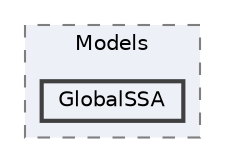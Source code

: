digraph "app/Models/GlobalSSA"
{
 // LATEX_PDF_SIZE
  bgcolor="transparent";
  edge [fontname=Helvetica,fontsize=10,labelfontname=Helvetica,labelfontsize=10];
  node [fontname=Helvetica,fontsize=10,shape=box,height=0.2,width=0.4];
  compound=true
  subgraph clusterdir_fc6199fba97859a095e1d9a5aa5fae23 {
    graph [ bgcolor="#edf0f7", pencolor="grey50", label="Models", fontname=Helvetica,fontsize=10 style="filled,dashed", URL="dir_fc6199fba97859a095e1d9a5aa5fae23.html",tooltip=""]
  dir_ceaf2403f60a4f358e69de5472f36623 [label="GlobalSSA", fillcolor="#edf0f7", color="grey25", style="filled,bold", URL="dir_ceaf2403f60a4f358e69de5472f36623.html",tooltip=""];
  }
}
